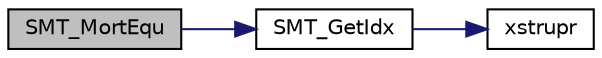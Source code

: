 digraph "SMT_MortEqu"
{
  edge [fontname="Helvetica",fontsize="10",labelfontname="Helvetica",labelfontsize="10"];
  node [fontname="Helvetica",fontsize="10",shape=record];
  rankdir="LR";
  Node1 [label="SMT_MortEqu",height=0.2,width=0.4,color="black", fillcolor="grey75", style="filled", fontcolor="black"];
  Node1 -> Node2 [color="midnightblue",fontsize="10",style="solid",fontname="Helvetica"];
  Node2 [label="SMT_GetIdx",height=0.2,width=0.4,color="black", fillcolor="white", style="filled",URL="$fof__mrt_8c.html#a900974c147c07afd383e8c6ae1480676"];
  Node2 -> Node3 [color="midnightblue",fontsize="10",style="solid",fontname="Helvetica"];
  Node3 [label="xstrupr",height=0.2,width=0.4,color="black", fillcolor="white", style="filled",URL="$fof__ansi_8h.html#a597515502edd92634b421f7f86824375"];
}
